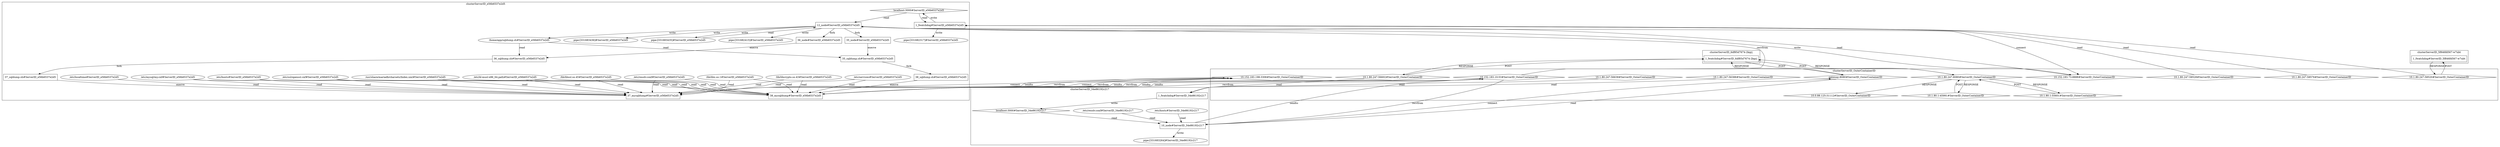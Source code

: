 digraph G {
	"1_fwatchdog#ServerID_6df85d7674-2kqrj"->"10.1.80.247:8080#ServerID_OuterContainerID"[ label="POST" ];
	"10.1.80.247:56602#ServerID_OuterContainerID"->"1_fwatchdog#ServerID_6df85d7674-2kqrj"[ label="POST" ];
	"1_fwatchdog#ServerID_5f846fd567-w7nbt"->"10.1.80.247:58520#ServerID_OuterContainerID"[ label="RESPONSE" ];
	"10.1.80.247:58520#ServerID_OuterContainerID"->"1_fwatchdog#ServerID_5f846fd567-w7nbt"[ label="POST" ];
	"1_fwatchdog#ServerID_6df85d7674-2kqrj"->"10.1.80.247:56602#ServerID_OuterContainerID"[ label="RESPONSE" ];
	"gateway:8080#ServerID_OuterContainerID"->"1_fwatchdog#ServerID_6df85d7674-2kqrj"[ label="RESPONSE" ];
	"10.1.80.247:8080#ServerID_OuterContainerID"->"1_fwatchdog#ServerID_6df85d7674-2kqrj"[ label="RESPONSE" ];
	"1_fwatchdog#ServerID_6df85d7674-2kqrj"->"gateway:8080#ServerID_OuterContainerID"[ label="POST" ];
	"1_fwatchdog#ServerID_34e86192c217"->"localhost:3000#ServerID_34e86192c217"[ label="write" ];
	"10_node#ServerID_34e86192c217"->"pipe:[331683264]#ServerID_34e86192c217"[ label="write" ];
	"10.1.80.247:56602#ServerID_OuterContainerID"->"1_fwatchdog#ServerID_34e86192c217"[ label="read" ];
	"12_node#ServerID_e56b6537e2d5"->"pipe:[331682415]#ServerID_e56b6537e2d5"[ label="write" ];
	"/etc/hosts#ServerID_34e86192c217"->"10_node#ServerID_34e86192c217"[ label="read" ];
	"/etc/resolv.conf#ServerID_34e86192c217"->"10_node#ServerID_34e86192c217"[ label="read" ];
	"10_node#ServerID_34e86192c217"->"10.152.183.10:53#ServerID_OuterContainerID"[ label="sendto" ];
	"10.152.183.10:53#ServerID_OuterContainerID"->"10_node#ServerID_34e86192c217"[ label="recvfrom" ];
	"10_node#ServerID_34e86192c217"->"gateway:8080#ServerID_OuterContainerID"[ label="connect" ];
	"10.1.80.247:58520#ServerID_OuterContainerID"->"1_fwatchdog#ServerID_e56b6537e2d5"[ label="read" ];
	"1_fwatchdog#ServerID_e56b6537e2d5"->"localhost:3000#ServerID_e56b6537e2d5"[ label="write" ];
	"10.1.80.247:56638#ServerID_OuterContainerID"->"1_fwatchdog#ServerID_34e86192c217"[ label="read" ];
	"localhost:3000#ServerID_34e86192c217"->"10_node#ServerID_34e86192c217"[ label="read" ];
	"10.152.183.10:53#ServerID_OuterContainerID"->"12_node#ServerID_e56b6537e2d5"[ label="recvfrom" ];
	"12_node#ServerID_e56b6537e2d5"->"10.152.183.73:8888#ServerID_OuterContainerID"[ label="connect" ];
	"12_node#ServerID_e56b6537e2d5"->"10.152.183.73:8888#ServerID_OuterContainerID"[ label="write" ];
	"12_node#ServerID_e56b6537e2d5"->"/home/app/sqldump.sh#ServerID_e56b6537e2d5"[ label="write" ];
	"gateway:8080#ServerID_OuterContainerID"->"10_node#ServerID_34e86192c217"[ label="read" ];
	"10.152.183.73:8888#ServerID_OuterContainerID"->"12_node#ServerID_e56b6537e2d5"[ label="read" ];
	"10.1.80.247:58528#ServerID_OuterContainerID"->"1_fwatchdog#ServerID_e56b6537e2d5"[ label="read" ];
	"10.1.80.247:56388#ServerID_OuterContainerID"->"1_fwatchdog#ServerID_34e86192c217"[ label="read" ];
	"10.1.80.247:58576#ServerID_OuterContainerID"->"1_fwatchdog#ServerID_e56b6537e2d5"[ label="read" ];
	"pipe:[331683435]#ServerID_e56b6537e2d5"->"12_node#ServerID_e56b6537e2d5"[ label="read" ];
	"12_node#ServerID_e56b6537e2d5"->"pipe:[331683435]#ServerID_e56b6537e2d5"[ label="write" ];
	"35_node#ServerID_e56b6537e2d5"->"35_sqldump.sh#ServerID_e56b6537e2d5"[ label="execve" ];
	"12_node#ServerID_e56b6537e2d5"->"35_node#ServerID_e56b6537e2d5"[ label="fork" ];
	"localhost:3000#ServerID_e56b6537e2d5"->"12_node#ServerID_e56b6537e2d5"[ label="read" ];
	"12_node#ServerID_e56b6537e2d5"->"36_node#ServerID_e56b6537e2d5"[ label="fork" ];
	"/home/app/sqldump.sh#ServerID_e56b6537e2d5"->"35_sqldump.sh#ServerID_e56b6537e2d5"[ label="read" ];
	"36_node#ServerID_e56b6537e2d5"->"36_sqldump.sh#ServerID_e56b6537e2d5"[ label="execve" ];
	"36_sqldump.sh#ServerID_e56b6537e2d5"->"37_sqldump.sh#ServerID_e56b6537e2d5"[ label="fork" ];
	"/home/app/sqldump.sh#ServerID_e56b6537e2d5"->"36_sqldump.sh#ServerID_e56b6537e2d5"[ label="read" ];
	"35_sqldump.sh#ServerID_e56b6537e2d5"->"38_sqldump.sh#ServerID_e56b6537e2d5"[ label="fork" ];
	"37_sqldump.sh#ServerID_e56b6537e2d5"->"37_mysqldump#ServerID_e56b6537e2d5"[ label="execve" ];
	"/etc/ld-musl-x86_64.path#ServerID_e56b6537e2d5"->"38_mysqldump#ServerID_e56b6537e2d5"[ label="read" ];
	"38_sqldump.sh#ServerID_e56b6537e2d5"->"38_mysqldump#ServerID_e56b6537e2d5"[ label="execve" ];
	"/etc/ld-musl-x86_64.path#ServerID_e56b6537e2d5"->"37_mysqldump#ServerID_e56b6537e2d5"[ label="read" ];
	"/lib/libssl.so.45#ServerID_e56b6537e2d5"->"38_mysqldump#ServerID_e56b6537e2d5"[ label="read" ];
	"/lib/libssl.so.45#ServerID_e56b6537e2d5"->"37_mysqldump#ServerID_e56b6537e2d5"[ label="read" ];
	"/lib/libcrypto.so.43#ServerID_e56b6537e2d5"->"37_mysqldump#ServerID_e56b6537e2d5"[ label="read" ];
	"/lib/libcrypto.so.43#ServerID_e56b6537e2d5"->"38_mysqldump#ServerID_e56b6537e2d5"[ label="read" ];
	"/lib/libz.so.1#ServerID_e56b6537e2d5"->"37_mysqldump#ServerID_e56b6537e2d5"[ label="read" ];
	"/lib/libz.so.1#ServerID_e56b6537e2d5"->"38_mysqldump#ServerID_e56b6537e2d5"[ label="read" ];
	"/etc/mysql/my.cnf#ServerID_e56b6537e2d5"->"37_mysqldump#ServerID_e56b6537e2d5"[ label="read" ];
	"/etc/mysql/my.cnf#ServerID_e56b6537e2d5"->"38_mysqldump#ServerID_e56b6537e2d5"[ label="read" ];
	"/etc/ssl/openssl.cnf#ServerID_e56b6537e2d5"->"37_mysqldump#ServerID_e56b6537e2d5"[ label="read" ];
	"/usr/share/mariadb/charsets/Index.xml#ServerID_e56b6537e2d5"->"37_mysqldump#ServerID_e56b6537e2d5"[ label="read" ];
	"/usr/share/mariadb/charsets/Index.xml#ServerID_e56b6537e2d5"->"38_mysqldump#ServerID_e56b6537e2d5"[ label="read" ];
	"/etc/services#ServerID_e56b6537e2d5"->"38_mysqldump#ServerID_e56b6537e2d5"[ label="read" ];
	"/etc/services#ServerID_e56b6537e2d5"->"37_mysqldump#ServerID_e56b6537e2d5"[ label="read" ];
	"/etc/ssl/openssl.cnf#ServerID_e56b6537e2d5"->"38_mysqldump#ServerID_e56b6537e2d5"[ label="read" ];
	"/etc/hosts#ServerID_e56b6537e2d5"->"38_mysqldump#ServerID_e56b6537e2d5"[ label="read" ];
	"/etc/resolv.conf#ServerID_e56b6537e2d5"->"38_mysqldump#ServerID_e56b6537e2d5"[ label="read" ];
	"38_mysqldump#ServerID_e56b6537e2d5"->"10.152.183.10:53#ServerID_OuterContainerID"[ label="sendto" ];
	"10.152.183.10:53#ServerID_OuterContainerID"->"38_mysqldump#ServerID_e56b6537e2d5"[ label="recvfrom" ];
	"/etc/hosts#ServerID_e56b6537e2d5"->"37_mysqldump#ServerID_e56b6537e2d5"[ label="read" ];
	"/etc/resolv.conf#ServerID_e56b6537e2d5"->"37_mysqldump#ServerID_e56b6537e2d5"[ label="read" ];
	"38_mysqldump#ServerID_e56b6537e2d5"->"10.152.183.198:3306#ServerID_OuterContainerID"[ label="connect" ];
	"37_mysqldump#ServerID_e56b6537e2d5"->"10.152.183.10:53#ServerID_OuterContainerID"[ label="sendto" ];
	"10.152.183.10:53#ServerID_OuterContainerID"->"37_mysqldump#ServerID_e56b6537e2d5"[ label="recvfrom" ];
	"37_mysqldump#ServerID_e56b6537e2d5"->"10.152.183.198:3306#ServerID_OuterContainerID"[ label="connect" ];
	"10.152.183.198:3306#ServerID_OuterContainerID"->"38_mysqldump#ServerID_e56b6537e2d5"[ label="recvfrom" ];
	"10.152.183.198:3306#ServerID_OuterContainerID"->"37_mysqldump#ServerID_e56b6537e2d5"[ label="recvfrom" ];
	"37_mysqldump#ServerID_e56b6537e2d5"->"10.152.183.198:3306#ServerID_OuterContainerID"[ label="sendto" ];
	"38_mysqldump#ServerID_e56b6537e2d5"->"10.152.183.198:3306#ServerID_OuterContainerID"[ label="sendto" ];
	"12_node#ServerID_e56b6537e2d5"->"pipe:[331683436]#ServerID_e56b6537e2d5"[ label="write" ];
	"/etc/localtime#ServerID_e56b6537e2d5"->"37_mysqldump#ServerID_e56b6537e2d5"[ label="read" ];
	"1_fwatchdog#ServerID_e56b6537e2d5"->"pipe:[331682317]#ServerID_e56b6537e2d5"[ label="write" ];
	"localhost:3000#ServerID_e56b6537e2d5"->"1_fwatchdog#ServerID_e56b6537e2d5"[ label="read" ];
	"10.1.80.1:45991#ServerID_OuterContainerID"->"10.1.80.247:8080#ServerID_OuterContainerID"[ label="POST" ];
	"10.1.80.247:8080#ServerID_OuterContainerID"->"10.1.80.1:45991#ServerID_OuterContainerID"[ label="RESPONSE" ];
	"10.1.80.247:8080#ServerID_OuterContainerID"->"10.0.88.125:31112#ServerID_OuterContainerID"[ label="RESPONSE" ];
	"10.1.80.1:55601#ServerID_OuterContainerID"->"10.1.80.247:8080#ServerID_OuterContainerID"[ label="POST" ];
	"10.1.80.247:8080#ServerID_OuterContainerID"->"10.1.80.1:55601#ServerID_OuterContainerID"[ label="RESPONSE" ];
	subgraph "clusterServerID_34e86192c217" {
	label="clusterServerID_34e86192c217";
	"/etc/hosts#ServerID_34e86192c217" [ shape=ellipse ];
	"/etc/resolv.conf#ServerID_34e86192c217" [ shape=ellipse ];
	"10_node#ServerID_34e86192c217" [ shape=box ];
	"1_fwatchdog#ServerID_34e86192c217" [ shape=box ];
	"localhost:3000#ServerID_34e86192c217" [ shape=diamond ];
	"pipe:[331683264]#ServerID_34e86192c217" [ shape=ellipse ];

}
;
	subgraph "clusterServerID_5f846fd567-w7nbt" {
	label="clusterServerID_5f846fd567-w7nbt";
	"1_fwatchdog#ServerID_5f846fd567-w7nbt" [ shape=box ];

}
;
	subgraph "clusterServerID_6df85d7674-2kqrj" {
	label="clusterServerID_6df85d7674-2kqrj";
	"1_fwatchdog#ServerID_6df85d7674-2kqrj" [ shape=box ];

}
;
	subgraph "clusterServerID_OuterContainerID" {
	label="clusterServerID_OuterContainerID";
	"10.0.88.125:31112#ServerID_OuterContainerID" [ shape=diamond ];
	"10.1.80.1:45991#ServerID_OuterContainerID" [ shape=diamond ];
	"10.1.80.1:55601#ServerID_OuterContainerID" [ shape=diamond ];
	"10.1.80.247:56388#ServerID_OuterContainerID" [ shape=diamond ];
	"10.1.80.247:56602#ServerID_OuterContainerID" [ shape=diamond ];
	"10.1.80.247:56638#ServerID_OuterContainerID" [ shape=diamond ];
	"10.1.80.247:58520#ServerID_OuterContainerID" [ shape=diamond ];
	"10.1.80.247:58528#ServerID_OuterContainerID" [ shape=diamond ];
	"10.1.80.247:58576#ServerID_OuterContainerID" [ shape=diamond ];
	"10.1.80.247:8080#ServerID_OuterContainerID" [ shape=diamond ];
	"10.152.183.10:53#ServerID_OuterContainerID" [ shape=diamond ];
	"10.152.183.198:3306#ServerID_OuterContainerID" [ shape=diamond ];
	"10.152.183.73:8888#ServerID_OuterContainerID" [ shape=diamond ];
	"gateway:8080#ServerID_OuterContainerID" [ shape=diamond ];

}
;
	subgraph "clusterServerID_e56b6537e2d5" {
	label="clusterServerID_e56b6537e2d5";
	"/etc/hosts#ServerID_e56b6537e2d5" [ shape=ellipse ];
	"/etc/ld-musl-x86_64.path#ServerID_e56b6537e2d5" [ shape=ellipse ];
	"/etc/localtime#ServerID_e56b6537e2d5" [ shape=ellipse ];
	"/etc/mysql/my.cnf#ServerID_e56b6537e2d5" [ shape=ellipse ];
	"/etc/resolv.conf#ServerID_e56b6537e2d5" [ shape=ellipse ];
	"/etc/services#ServerID_e56b6537e2d5" [ shape=ellipse ];
	"/etc/ssl/openssl.cnf#ServerID_e56b6537e2d5" [ shape=ellipse ];
	"/home/app/sqldump.sh#ServerID_e56b6537e2d5" [ shape=ellipse ];
	"/lib/libcrypto.so.43#ServerID_e56b6537e2d5" [ shape=ellipse ];
	"/lib/libssl.so.45#ServerID_e56b6537e2d5" [ shape=ellipse ];
	"/lib/libz.so.1#ServerID_e56b6537e2d5" [ shape=ellipse ];
	"/usr/share/mariadb/charsets/Index.xml#ServerID_e56b6537e2d5" [ shape=ellipse ];
	"12_node#ServerID_e56b6537e2d5" [ shape=box ];
	"1_fwatchdog#ServerID_e56b6537e2d5" [ shape=box ];
	"35_node#ServerID_e56b6537e2d5" [ shape=box ];
	"35_sqldump.sh#ServerID_e56b6537e2d5" [ shape=box ];
	"36_node#ServerID_e56b6537e2d5" [ shape=box ];
	"36_sqldump.sh#ServerID_e56b6537e2d5" [ shape=box ];
	"37_mysqldump#ServerID_e56b6537e2d5" [ shape=box ];
	"37_sqldump.sh#ServerID_e56b6537e2d5" [ shape=box ];
	"38_mysqldump#ServerID_e56b6537e2d5" [ shape=box ];
	"38_sqldump.sh#ServerID_e56b6537e2d5" [ shape=box ];
	"localhost:3000#ServerID_e56b6537e2d5" [ shape=diamond ];
	"pipe:[331682317]#ServerID_e56b6537e2d5" [ shape=ellipse ];
	"pipe:[331682415]#ServerID_e56b6537e2d5" [ shape=ellipse ];
	"pipe:[331683435]#ServerID_e56b6537e2d5" [ shape=ellipse ];
	"pipe:[331683436]#ServerID_e56b6537e2d5" [ shape=ellipse ];

}
;

}
